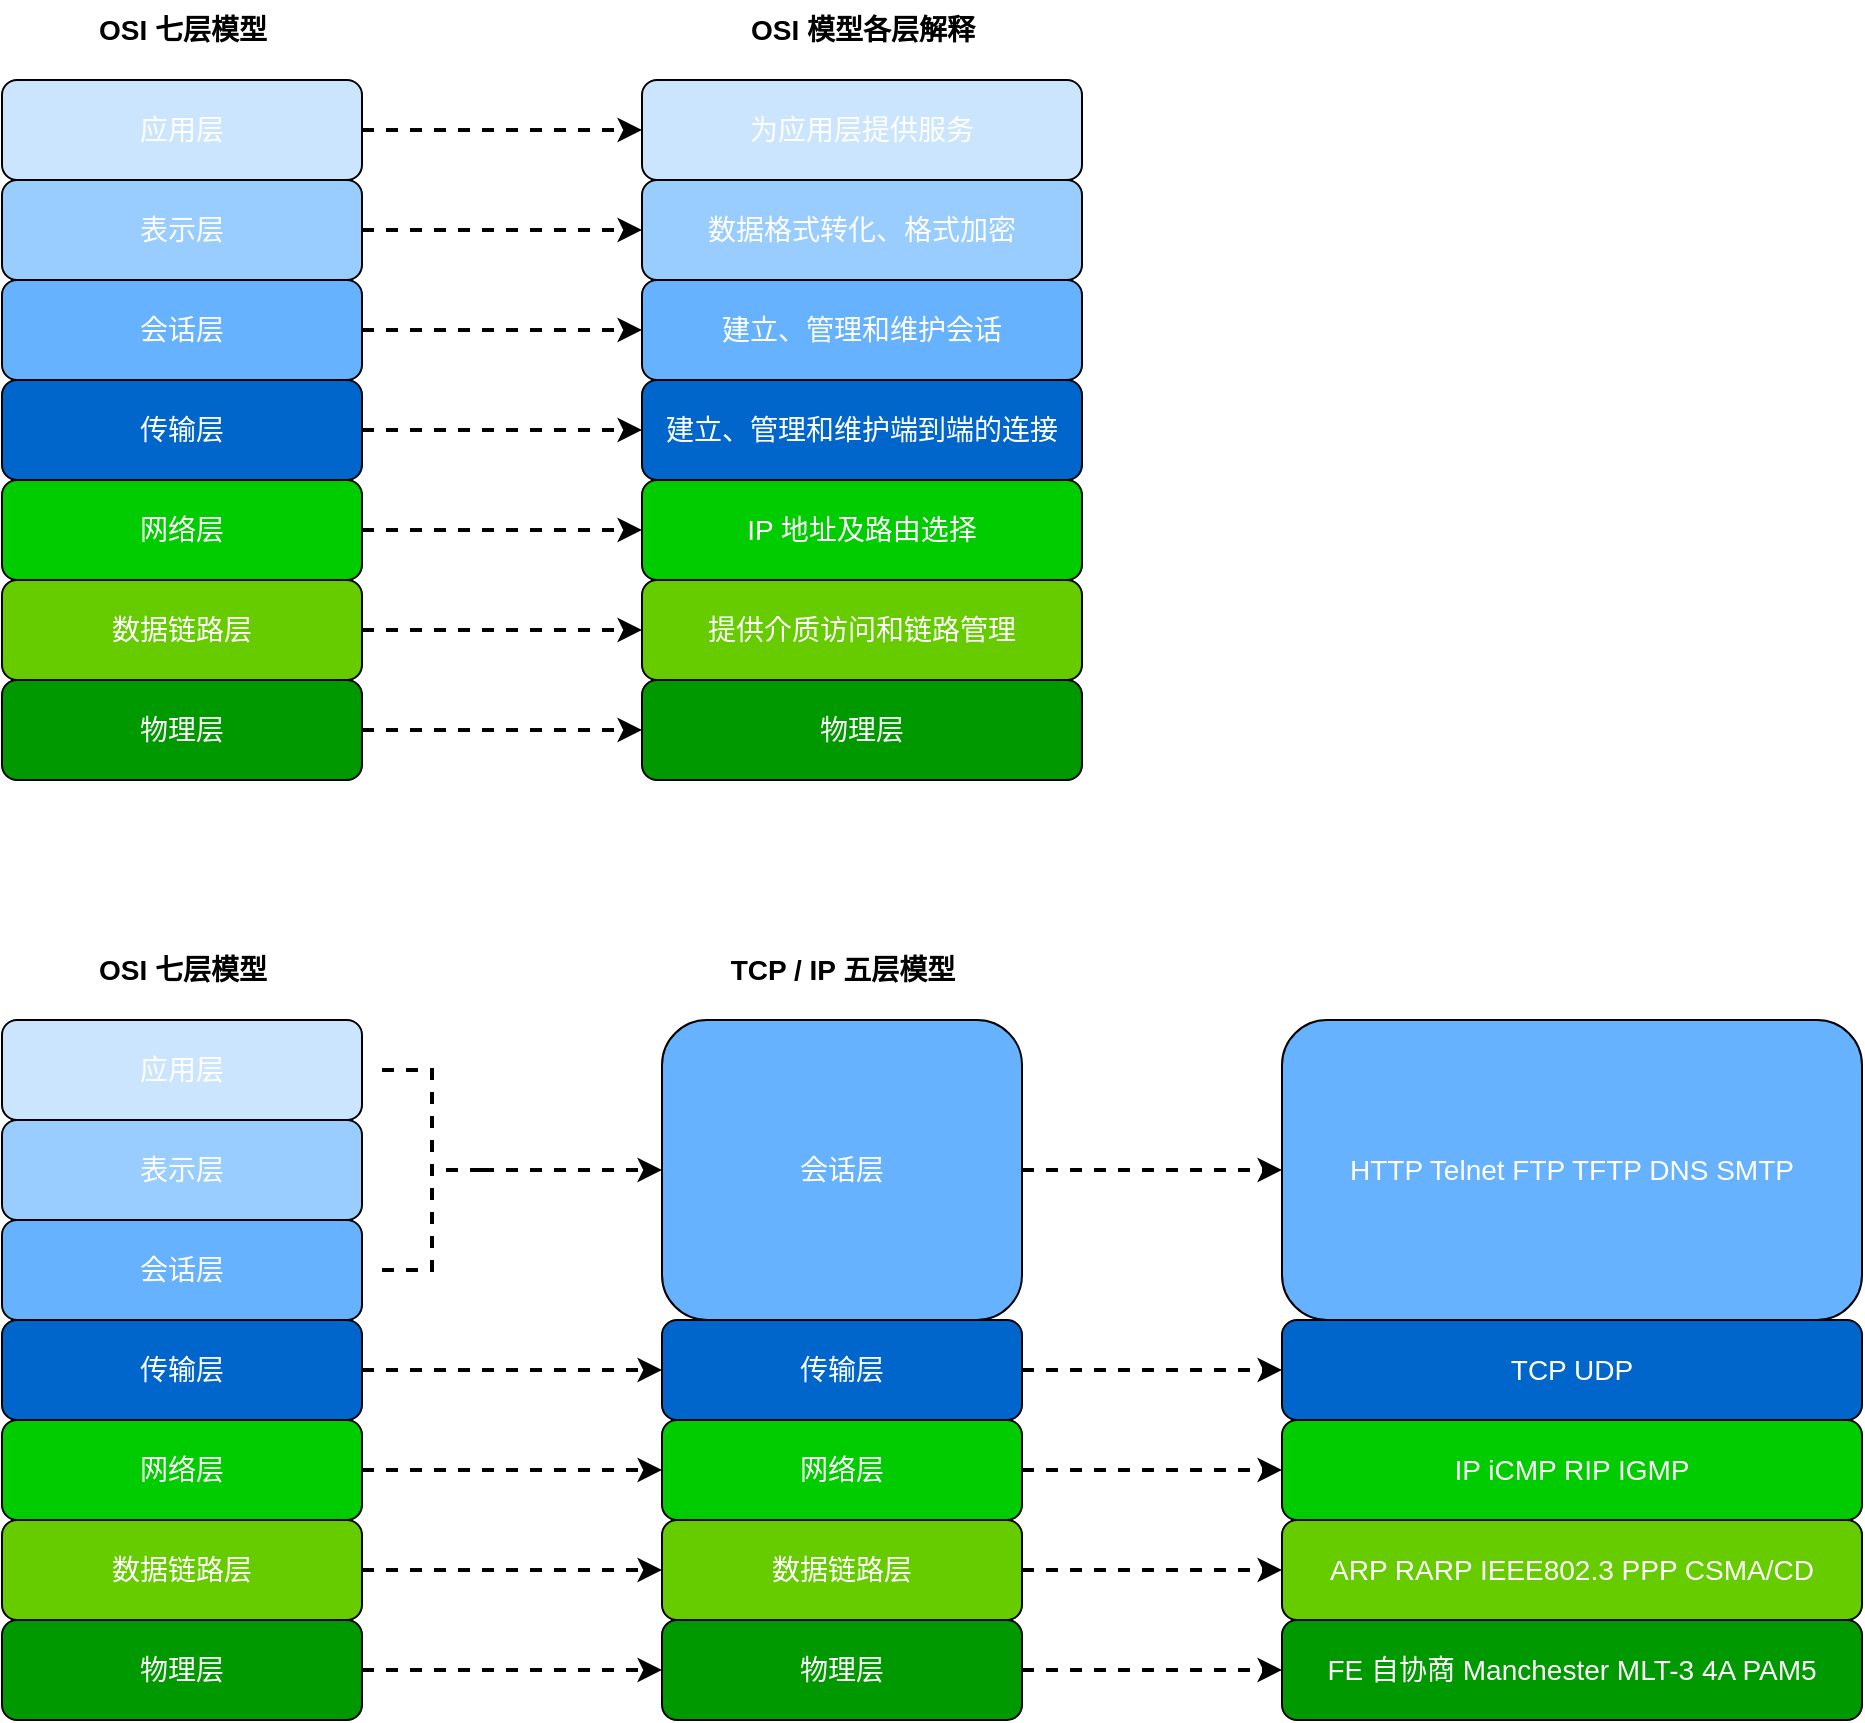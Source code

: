 <mxfile version="20.0.4" type="github">
  <diagram id="EqkMN6x5gmmCwvLWcZxL" name="Page-1">
    <mxGraphModel dx="1186" dy="738" grid="1" gridSize="10" guides="1" tooltips="1" connect="1" arrows="1" fold="1" page="1" pageScale="1" pageWidth="827" pageHeight="1169" math="0" shadow="0">
      <root>
        <mxCell id="0" />
        <mxCell id="1" parent="0" />
        <mxCell id="gdBhO-j0hfEyFmwO9zqc-49" value="" style="group" vertex="1" connectable="0" parent="1">
          <mxGeometry x="160" y="170" width="540" height="390" as="geometry" />
        </mxCell>
        <mxCell id="gdBhO-j0hfEyFmwO9zqc-1" value="应用层" style="rounded=1;whiteSpace=wrap;html=1;sketch=0;fillColor=#CCE5FF;fontColor=#FFFFFF;fontSize=14;" vertex="1" parent="gdBhO-j0hfEyFmwO9zqc-49">
          <mxGeometry y="40" width="180" height="50" as="geometry" />
        </mxCell>
        <mxCell id="gdBhO-j0hfEyFmwO9zqc-2" value="表示层" style="rounded=1;whiteSpace=wrap;html=1;sketch=0;fillColor=#99CCFF;fontColor=#FFFFFF;fontSize=14;" vertex="1" parent="gdBhO-j0hfEyFmwO9zqc-49">
          <mxGeometry y="90" width="180" height="50" as="geometry" />
        </mxCell>
        <mxCell id="gdBhO-j0hfEyFmwO9zqc-3" value="会话层" style="rounded=1;whiteSpace=wrap;html=1;sketch=0;fillColor=#66B2FF;fontColor=#FFFFFF;fontSize=14;" vertex="1" parent="gdBhO-j0hfEyFmwO9zqc-49">
          <mxGeometry y="140" width="180" height="50" as="geometry" />
        </mxCell>
        <mxCell id="gdBhO-j0hfEyFmwO9zqc-4" value="传输层" style="rounded=1;whiteSpace=wrap;html=1;sketch=0;fillColor=#0066CC;fontColor=#FFFFFF;fontSize=14;" vertex="1" parent="gdBhO-j0hfEyFmwO9zqc-49">
          <mxGeometry y="190" width="180" height="50" as="geometry" />
        </mxCell>
        <mxCell id="gdBhO-j0hfEyFmwO9zqc-5" value="网络层" style="rounded=1;whiteSpace=wrap;html=1;sketch=0;fillColor=#00CC00;fontColor=#FFFFFF;fontSize=14;" vertex="1" parent="gdBhO-j0hfEyFmwO9zqc-49">
          <mxGeometry y="240" width="180" height="50" as="geometry" />
        </mxCell>
        <mxCell id="gdBhO-j0hfEyFmwO9zqc-6" value="数据链路层" style="rounded=1;whiteSpace=wrap;html=1;sketch=0;fillColor=#66CC00;fontColor=#FFFFFF;fontSize=14;" vertex="1" parent="gdBhO-j0hfEyFmwO9zqc-49">
          <mxGeometry y="290" width="180" height="50" as="geometry" />
        </mxCell>
        <mxCell id="gdBhO-j0hfEyFmwO9zqc-7" value="物理层" style="rounded=1;whiteSpace=wrap;html=1;sketch=0;fillColor=#009900;fontColor=#FFFFFF;fontSize=14;" vertex="1" parent="gdBhO-j0hfEyFmwO9zqc-49">
          <mxGeometry y="340" width="180" height="50" as="geometry" />
        </mxCell>
        <mxCell id="gdBhO-j0hfEyFmwO9zqc-8" value="为应用层提供服务" style="rounded=1;whiteSpace=wrap;html=1;sketch=0;fillColor=#CCE5FF;fontColor=#FFFFFF;fontSize=14;" vertex="1" parent="gdBhO-j0hfEyFmwO9zqc-49">
          <mxGeometry x="320" y="40" width="220" height="50" as="geometry" />
        </mxCell>
        <mxCell id="gdBhO-j0hfEyFmwO9zqc-9" style="edgeStyle=orthogonalEdgeStyle;rounded=0;orthogonalLoop=1;jettySize=auto;html=1;exitX=1;exitY=0.5;exitDx=0;exitDy=0;fontColor=#FFFFFF;fontSize=14;dashed=1;strokeWidth=2;" edge="1" parent="gdBhO-j0hfEyFmwO9zqc-49" source="gdBhO-j0hfEyFmwO9zqc-1" target="gdBhO-j0hfEyFmwO9zqc-8">
          <mxGeometry relative="1" as="geometry" />
        </mxCell>
        <mxCell id="gdBhO-j0hfEyFmwO9zqc-10" value="数据格式转化、格式加密" style="rounded=1;whiteSpace=wrap;html=1;sketch=0;fillColor=#99CCFF;fontColor=#FFFFFF;fontSize=14;" vertex="1" parent="gdBhO-j0hfEyFmwO9zqc-49">
          <mxGeometry x="320" y="90" width="220" height="50" as="geometry" />
        </mxCell>
        <mxCell id="gdBhO-j0hfEyFmwO9zqc-11" style="edgeStyle=orthogonalEdgeStyle;rounded=0;orthogonalLoop=1;jettySize=auto;html=1;exitX=1;exitY=0.5;exitDx=0;exitDy=0;entryX=0;entryY=0.5;entryDx=0;entryDy=0;fontColor=#FFFFFF;fontSize=14;dashed=1;strokeWidth=2;" edge="1" parent="gdBhO-j0hfEyFmwO9zqc-49" source="gdBhO-j0hfEyFmwO9zqc-2" target="gdBhO-j0hfEyFmwO9zqc-10">
          <mxGeometry relative="1" as="geometry" />
        </mxCell>
        <mxCell id="gdBhO-j0hfEyFmwO9zqc-12" value="建立、管理和维护会话" style="rounded=1;whiteSpace=wrap;html=1;sketch=0;fillColor=#66B2FF;fontColor=#FFFFFF;fontSize=14;" vertex="1" parent="gdBhO-j0hfEyFmwO9zqc-49">
          <mxGeometry x="320" y="140" width="220" height="50" as="geometry" />
        </mxCell>
        <mxCell id="gdBhO-j0hfEyFmwO9zqc-13" style="edgeStyle=orthogonalEdgeStyle;rounded=0;orthogonalLoop=1;jettySize=auto;html=1;exitX=1;exitY=0.5;exitDx=0;exitDy=0;fontColor=#FFFFFF;fontSize=14;dashed=1;strokeWidth=2;" edge="1" parent="gdBhO-j0hfEyFmwO9zqc-49" source="gdBhO-j0hfEyFmwO9zqc-3" target="gdBhO-j0hfEyFmwO9zqc-12">
          <mxGeometry relative="1" as="geometry" />
        </mxCell>
        <mxCell id="gdBhO-j0hfEyFmwO9zqc-16" value="建立、管理和维护端到端的连接" style="rounded=1;whiteSpace=wrap;html=1;sketch=0;fillColor=#0066CC;fontColor=#FFFFFF;fontSize=14;" vertex="1" parent="gdBhO-j0hfEyFmwO9zqc-49">
          <mxGeometry x="320" y="190" width="220" height="50" as="geometry" />
        </mxCell>
        <mxCell id="gdBhO-j0hfEyFmwO9zqc-17" style="edgeStyle=orthogonalEdgeStyle;rounded=0;orthogonalLoop=1;jettySize=auto;html=1;exitX=1;exitY=0.5;exitDx=0;exitDy=0;fontColor=#FFFFFF;fontSize=14;dashed=1;strokeWidth=2;" edge="1" parent="gdBhO-j0hfEyFmwO9zqc-49" source="gdBhO-j0hfEyFmwO9zqc-4" target="gdBhO-j0hfEyFmwO9zqc-16">
          <mxGeometry relative="1" as="geometry" />
        </mxCell>
        <mxCell id="gdBhO-j0hfEyFmwO9zqc-18" value="IP 地址及路由选择" style="rounded=1;whiteSpace=wrap;html=1;sketch=0;fillColor=#00CC00;fontColor=#FFFFFF;fontSize=14;" vertex="1" parent="gdBhO-j0hfEyFmwO9zqc-49">
          <mxGeometry x="320" y="240" width="220" height="50" as="geometry" />
        </mxCell>
        <mxCell id="gdBhO-j0hfEyFmwO9zqc-19" style="edgeStyle=orthogonalEdgeStyle;rounded=0;orthogonalLoop=1;jettySize=auto;html=1;exitX=1;exitY=0.5;exitDx=0;exitDy=0;fontSize=14;fontColor=#FFFFFF;dashed=1;strokeWidth=2;" edge="1" parent="gdBhO-j0hfEyFmwO9zqc-49" source="gdBhO-j0hfEyFmwO9zqc-5" target="gdBhO-j0hfEyFmwO9zqc-18">
          <mxGeometry relative="1" as="geometry" />
        </mxCell>
        <mxCell id="gdBhO-j0hfEyFmwO9zqc-20" value="提供介质访问和链路管理" style="rounded=1;whiteSpace=wrap;html=1;sketch=0;fillColor=#66CC00;fontColor=#FFFFFF;fontSize=14;" vertex="1" parent="gdBhO-j0hfEyFmwO9zqc-49">
          <mxGeometry x="320" y="290" width="220" height="50" as="geometry" />
        </mxCell>
        <mxCell id="gdBhO-j0hfEyFmwO9zqc-21" style="edgeStyle=orthogonalEdgeStyle;rounded=0;orthogonalLoop=1;jettySize=auto;html=1;exitX=1;exitY=0.5;exitDx=0;exitDy=0;entryX=0;entryY=0.5;entryDx=0;entryDy=0;fontSize=14;fontColor=#FFFFFF;dashed=1;strokeWidth=2;" edge="1" parent="gdBhO-j0hfEyFmwO9zqc-49" source="gdBhO-j0hfEyFmwO9zqc-6" target="gdBhO-j0hfEyFmwO9zqc-20">
          <mxGeometry relative="1" as="geometry" />
        </mxCell>
        <mxCell id="gdBhO-j0hfEyFmwO9zqc-22" value="物理层" style="rounded=1;whiteSpace=wrap;html=1;sketch=0;fillColor=#009900;fontColor=#FFFFFF;fontSize=14;" vertex="1" parent="gdBhO-j0hfEyFmwO9zqc-49">
          <mxGeometry x="320" y="340" width="220" height="50" as="geometry" />
        </mxCell>
        <mxCell id="gdBhO-j0hfEyFmwO9zqc-23" style="edgeStyle=orthogonalEdgeStyle;rounded=0;orthogonalLoop=1;jettySize=auto;html=1;exitX=1;exitY=0.5;exitDx=0;exitDy=0;fontSize=14;fontColor=#FFFFFF;dashed=1;strokeWidth=2;" edge="1" parent="gdBhO-j0hfEyFmwO9zqc-49" source="gdBhO-j0hfEyFmwO9zqc-7" target="gdBhO-j0hfEyFmwO9zqc-22">
          <mxGeometry relative="1" as="geometry" />
        </mxCell>
        <mxCell id="gdBhO-j0hfEyFmwO9zqc-24" value="&lt;font color=&quot;#000000&quot;&gt;OSI 七层模型&lt;/font&gt;" style="text;html=1;strokeColor=none;fillColor=none;align=center;verticalAlign=middle;whiteSpace=wrap;rounded=0;sketch=0;fontSize=14;fontColor=#FFFFFF;fontStyle=1" vertex="1" parent="gdBhO-j0hfEyFmwO9zqc-49">
          <mxGeometry x="37.5" width="105" height="30" as="geometry" />
        </mxCell>
        <mxCell id="gdBhO-j0hfEyFmwO9zqc-25" value="&lt;font color=&quot;#000000&quot;&gt;OSI 模型各层解释&lt;/font&gt;" style="text;html=1;strokeColor=none;fillColor=none;align=center;verticalAlign=middle;whiteSpace=wrap;rounded=0;sketch=0;fontSize=14;fontColor=#FFFFFF;fontStyle=1" vertex="1" parent="gdBhO-j0hfEyFmwO9zqc-49">
          <mxGeometry x="362.5" width="135" height="30" as="geometry" />
        </mxCell>
        <mxCell id="gdBhO-j0hfEyFmwO9zqc-60" value="" style="group" vertex="1" connectable="0" parent="1">
          <mxGeometry x="160" y="640" width="930" height="390" as="geometry" />
        </mxCell>
        <mxCell id="gdBhO-j0hfEyFmwO9zqc-26" value="应用层" style="rounded=1;whiteSpace=wrap;html=1;sketch=0;fillColor=#CCE5FF;fontColor=#FFFFFF;fontSize=14;" vertex="1" parent="gdBhO-j0hfEyFmwO9zqc-60">
          <mxGeometry y="40" width="180" height="50" as="geometry" />
        </mxCell>
        <mxCell id="gdBhO-j0hfEyFmwO9zqc-27" value="表示层" style="rounded=1;whiteSpace=wrap;html=1;sketch=0;fillColor=#99CCFF;fontColor=#FFFFFF;fontSize=14;" vertex="1" parent="gdBhO-j0hfEyFmwO9zqc-60">
          <mxGeometry y="90" width="180" height="50" as="geometry" />
        </mxCell>
        <mxCell id="gdBhO-j0hfEyFmwO9zqc-28" value="会话层" style="rounded=1;whiteSpace=wrap;html=1;sketch=0;fillColor=#66B2FF;fontColor=#FFFFFF;fontSize=14;" vertex="1" parent="gdBhO-j0hfEyFmwO9zqc-60">
          <mxGeometry y="140" width="180" height="50" as="geometry" />
        </mxCell>
        <mxCell id="gdBhO-j0hfEyFmwO9zqc-29" value="传输层" style="rounded=1;whiteSpace=wrap;html=1;sketch=0;fillColor=#0066CC;fontColor=#FFFFFF;fontSize=14;" vertex="1" parent="gdBhO-j0hfEyFmwO9zqc-60">
          <mxGeometry y="190" width="180" height="50" as="geometry" />
        </mxCell>
        <mxCell id="gdBhO-j0hfEyFmwO9zqc-30" value="网络层" style="rounded=1;whiteSpace=wrap;html=1;sketch=0;fillColor=#00CC00;fontColor=#FFFFFF;fontSize=14;" vertex="1" parent="gdBhO-j0hfEyFmwO9zqc-60">
          <mxGeometry y="240" width="180" height="50" as="geometry" />
        </mxCell>
        <mxCell id="gdBhO-j0hfEyFmwO9zqc-31" value="数据链路层" style="rounded=1;whiteSpace=wrap;html=1;sketch=0;fillColor=#66CC00;fontColor=#FFFFFF;fontSize=14;" vertex="1" parent="gdBhO-j0hfEyFmwO9zqc-60">
          <mxGeometry y="290" width="180" height="50" as="geometry" />
        </mxCell>
        <mxCell id="gdBhO-j0hfEyFmwO9zqc-32" value="物理层" style="rounded=1;whiteSpace=wrap;html=1;sketch=0;fillColor=#009900;fontColor=#FFFFFF;fontSize=14;" vertex="1" parent="gdBhO-j0hfEyFmwO9zqc-60">
          <mxGeometry y="340" width="180" height="50" as="geometry" />
        </mxCell>
        <mxCell id="gdBhO-j0hfEyFmwO9zqc-33" value="&lt;span style=&quot;color: rgb(0, 0, 0);&quot;&gt;OSI 七层模型&lt;/span&gt;" style="text;html=1;strokeColor=none;fillColor=none;align=center;verticalAlign=middle;whiteSpace=wrap;rounded=0;sketch=0;fontSize=14;fontColor=#FFFFFF;fontStyle=1" vertex="1" parent="gdBhO-j0hfEyFmwO9zqc-60">
          <mxGeometry x="37.5" width="105" height="30" as="geometry" />
        </mxCell>
        <mxCell id="gdBhO-j0hfEyFmwO9zqc-36" value="会话层" style="rounded=1;whiteSpace=wrap;html=1;sketch=0;fillColor=#66B2FF;fontColor=#FFFFFF;fontSize=14;" vertex="1" parent="gdBhO-j0hfEyFmwO9zqc-60">
          <mxGeometry x="330" y="40" width="180" height="150" as="geometry" />
        </mxCell>
        <mxCell id="gdBhO-j0hfEyFmwO9zqc-37" value="传输层" style="rounded=1;whiteSpace=wrap;html=1;sketch=0;fillColor=#0066CC;fontColor=#FFFFFF;fontSize=14;" vertex="1" parent="gdBhO-j0hfEyFmwO9zqc-60">
          <mxGeometry x="330" y="190" width="180" height="50" as="geometry" />
        </mxCell>
        <mxCell id="gdBhO-j0hfEyFmwO9zqc-44" style="edgeStyle=orthogonalEdgeStyle;rounded=0;orthogonalLoop=1;jettySize=auto;html=1;exitX=1;exitY=0.5;exitDx=0;exitDy=0;dashed=1;fontSize=14;fontColor=#000000;strokeWidth=2;" edge="1" parent="gdBhO-j0hfEyFmwO9zqc-60" source="gdBhO-j0hfEyFmwO9zqc-29" target="gdBhO-j0hfEyFmwO9zqc-37">
          <mxGeometry relative="1" as="geometry" />
        </mxCell>
        <mxCell id="gdBhO-j0hfEyFmwO9zqc-38" value="网络层" style="rounded=1;whiteSpace=wrap;html=1;sketch=0;fillColor=#00CC00;fontColor=#FFFFFF;fontSize=14;" vertex="1" parent="gdBhO-j0hfEyFmwO9zqc-60">
          <mxGeometry x="330" y="240" width="180" height="50" as="geometry" />
        </mxCell>
        <mxCell id="gdBhO-j0hfEyFmwO9zqc-43" style="edgeStyle=orthogonalEdgeStyle;rounded=0;orthogonalLoop=1;jettySize=auto;html=1;exitX=1;exitY=0.5;exitDx=0;exitDy=0;entryX=0;entryY=0.5;entryDx=0;entryDy=0;dashed=1;fontSize=14;fontColor=#000000;strokeWidth=2;" edge="1" parent="gdBhO-j0hfEyFmwO9zqc-60" source="gdBhO-j0hfEyFmwO9zqc-30" target="gdBhO-j0hfEyFmwO9zqc-38">
          <mxGeometry relative="1" as="geometry" />
        </mxCell>
        <mxCell id="gdBhO-j0hfEyFmwO9zqc-39" value="数据链路层" style="rounded=1;whiteSpace=wrap;html=1;sketch=0;fillColor=#66CC00;fontColor=#FFFFFF;fontSize=14;" vertex="1" parent="gdBhO-j0hfEyFmwO9zqc-60">
          <mxGeometry x="330" y="290" width="180" height="50" as="geometry" />
        </mxCell>
        <mxCell id="gdBhO-j0hfEyFmwO9zqc-42" style="edgeStyle=orthogonalEdgeStyle;rounded=0;orthogonalLoop=1;jettySize=auto;html=1;exitX=1;exitY=0.5;exitDx=0;exitDy=0;entryX=0;entryY=0.5;entryDx=0;entryDy=0;dashed=1;fontSize=14;fontColor=#000000;strokeWidth=2;" edge="1" parent="gdBhO-j0hfEyFmwO9zqc-60" source="gdBhO-j0hfEyFmwO9zqc-31" target="gdBhO-j0hfEyFmwO9zqc-39">
          <mxGeometry relative="1" as="geometry" />
        </mxCell>
        <mxCell id="gdBhO-j0hfEyFmwO9zqc-40" value="物理层" style="rounded=1;whiteSpace=wrap;html=1;sketch=0;fillColor=#009900;fontColor=#FFFFFF;fontSize=14;" vertex="1" parent="gdBhO-j0hfEyFmwO9zqc-60">
          <mxGeometry x="330" y="340" width="180" height="50" as="geometry" />
        </mxCell>
        <mxCell id="gdBhO-j0hfEyFmwO9zqc-41" style="edgeStyle=orthogonalEdgeStyle;rounded=0;orthogonalLoop=1;jettySize=auto;html=1;exitX=1;exitY=0.5;exitDx=0;exitDy=0;entryX=0;entryY=0.5;entryDx=0;entryDy=0;dashed=1;fontSize=14;fontColor=#000000;strokeWidth=2;" edge="1" parent="gdBhO-j0hfEyFmwO9zqc-60" source="gdBhO-j0hfEyFmwO9zqc-32" target="gdBhO-j0hfEyFmwO9zqc-40">
          <mxGeometry relative="1" as="geometry" />
        </mxCell>
        <mxCell id="gdBhO-j0hfEyFmwO9zqc-46" style="edgeStyle=orthogonalEdgeStyle;rounded=0;orthogonalLoop=1;jettySize=auto;html=1;exitX=0;exitY=0.5;exitDx=0;exitDy=0;exitPerimeter=0;entryX=0;entryY=0.5;entryDx=0;entryDy=0;dashed=1;fontSize=14;fontColor=#000000;strokeWidth=2;" edge="1" parent="gdBhO-j0hfEyFmwO9zqc-60" source="gdBhO-j0hfEyFmwO9zqc-45" target="gdBhO-j0hfEyFmwO9zqc-36">
          <mxGeometry relative="1" as="geometry" />
        </mxCell>
        <mxCell id="gdBhO-j0hfEyFmwO9zqc-45" value="" style="strokeWidth=2;html=1;shape=mxgraph.flowchart.annotation_2;align=left;labelPosition=right;pointerEvents=1;sketch=0;fontSize=14;fontColor=#000000;fillColor=#80FF00;rotation=-180;dashed=1;" vertex="1" parent="gdBhO-j0hfEyFmwO9zqc-60">
          <mxGeometry x="190" y="65" width="50" height="100" as="geometry" />
        </mxCell>
        <mxCell id="gdBhO-j0hfEyFmwO9zqc-48" value="&lt;span style=&quot;color: rgb(0, 0, 0);&quot;&gt;TCP / IP 五层模型&lt;/span&gt;" style="text;html=1;strokeColor=none;fillColor=none;align=center;verticalAlign=middle;whiteSpace=wrap;rounded=0;sketch=0;fontSize=14;fontColor=#FFFFFF;fontStyle=1" vertex="1" parent="gdBhO-j0hfEyFmwO9zqc-60">
          <mxGeometry x="353.75" width="132.5" height="30" as="geometry" />
        </mxCell>
        <mxCell id="gdBhO-j0hfEyFmwO9zqc-50" value="FE 自协商 Manchester MLT-3 4A PAM5" style="rounded=1;whiteSpace=wrap;html=1;sketch=0;fillColor=#009900;fontColor=#FFFFFF;fontSize=14;" vertex="1" parent="gdBhO-j0hfEyFmwO9zqc-60">
          <mxGeometry x="640" y="340" width="290" height="50" as="geometry" />
        </mxCell>
        <mxCell id="gdBhO-j0hfEyFmwO9zqc-51" style="edgeStyle=orthogonalEdgeStyle;rounded=0;orthogonalLoop=1;jettySize=auto;html=1;exitX=1;exitY=0.5;exitDx=0;exitDy=0;entryX=0;entryY=0.5;entryDx=0;entryDy=0;dashed=1;fontSize=14;fontColor=#000000;strokeWidth=2;" edge="1" parent="gdBhO-j0hfEyFmwO9zqc-60" source="gdBhO-j0hfEyFmwO9zqc-40" target="gdBhO-j0hfEyFmwO9zqc-50">
          <mxGeometry relative="1" as="geometry" />
        </mxCell>
        <mxCell id="gdBhO-j0hfEyFmwO9zqc-52" value="ARP RARP IEEE802.3 PPP CSMA/CD" style="rounded=1;whiteSpace=wrap;html=1;sketch=0;fillColor=#66CC00;fontColor=#FFFFFF;fontSize=14;" vertex="1" parent="gdBhO-j0hfEyFmwO9zqc-60">
          <mxGeometry x="640" y="290" width="290" height="50" as="geometry" />
        </mxCell>
        <mxCell id="gdBhO-j0hfEyFmwO9zqc-53" style="edgeStyle=orthogonalEdgeStyle;rounded=0;orthogonalLoop=1;jettySize=auto;html=1;exitX=1;exitY=0.5;exitDx=0;exitDy=0;entryX=0;entryY=0.5;entryDx=0;entryDy=0;dashed=1;fontSize=14;fontColor=#000000;strokeWidth=2;" edge="1" parent="gdBhO-j0hfEyFmwO9zqc-60" source="gdBhO-j0hfEyFmwO9zqc-39" target="gdBhO-j0hfEyFmwO9zqc-52">
          <mxGeometry relative="1" as="geometry" />
        </mxCell>
        <mxCell id="gdBhO-j0hfEyFmwO9zqc-54" value="IP iCMP RIP IGMP" style="rounded=1;whiteSpace=wrap;html=1;sketch=0;fillColor=#00CC00;fontColor=#FFFFFF;fontSize=14;" vertex="1" parent="gdBhO-j0hfEyFmwO9zqc-60">
          <mxGeometry x="640" y="240" width="290" height="50" as="geometry" />
        </mxCell>
        <mxCell id="gdBhO-j0hfEyFmwO9zqc-59" style="edgeStyle=orthogonalEdgeStyle;rounded=0;orthogonalLoop=1;jettySize=auto;html=1;exitX=1;exitY=0.5;exitDx=0;exitDy=0;dashed=1;fontSize=14;fontColor=#000000;strokeWidth=2;" edge="1" parent="gdBhO-j0hfEyFmwO9zqc-60" source="gdBhO-j0hfEyFmwO9zqc-38" target="gdBhO-j0hfEyFmwO9zqc-54">
          <mxGeometry relative="1" as="geometry" />
        </mxCell>
        <mxCell id="gdBhO-j0hfEyFmwO9zqc-55" value="TCP UDP" style="rounded=1;whiteSpace=wrap;html=1;sketch=0;fillColor=#0066CC;fontColor=#FFFFFF;fontSize=14;" vertex="1" parent="gdBhO-j0hfEyFmwO9zqc-60">
          <mxGeometry x="640" y="190" width="290" height="50" as="geometry" />
        </mxCell>
        <mxCell id="gdBhO-j0hfEyFmwO9zqc-58" style="edgeStyle=orthogonalEdgeStyle;rounded=0;orthogonalLoop=1;jettySize=auto;html=1;exitX=1;exitY=0.5;exitDx=0;exitDy=0;dashed=1;fontSize=14;fontColor=#000000;strokeWidth=2;" edge="1" parent="gdBhO-j0hfEyFmwO9zqc-60" source="gdBhO-j0hfEyFmwO9zqc-37" target="gdBhO-j0hfEyFmwO9zqc-55">
          <mxGeometry relative="1" as="geometry" />
        </mxCell>
        <mxCell id="gdBhO-j0hfEyFmwO9zqc-56" value="HTTP Telnet FTP TFTP DNS SMTP" style="rounded=1;whiteSpace=wrap;html=1;sketch=0;fillColor=#66B2FF;fontColor=#FFFFFF;fontSize=14;" vertex="1" parent="gdBhO-j0hfEyFmwO9zqc-60">
          <mxGeometry x="640" y="40" width="290" height="150" as="geometry" />
        </mxCell>
        <mxCell id="gdBhO-j0hfEyFmwO9zqc-57" style="edgeStyle=orthogonalEdgeStyle;rounded=0;orthogonalLoop=1;jettySize=auto;html=1;exitX=1;exitY=0.5;exitDx=0;exitDy=0;dashed=1;fontSize=14;fontColor=#000000;strokeWidth=2;" edge="1" parent="gdBhO-j0hfEyFmwO9zqc-60" source="gdBhO-j0hfEyFmwO9zqc-36" target="gdBhO-j0hfEyFmwO9zqc-56">
          <mxGeometry relative="1" as="geometry" />
        </mxCell>
      </root>
    </mxGraphModel>
  </diagram>
</mxfile>
